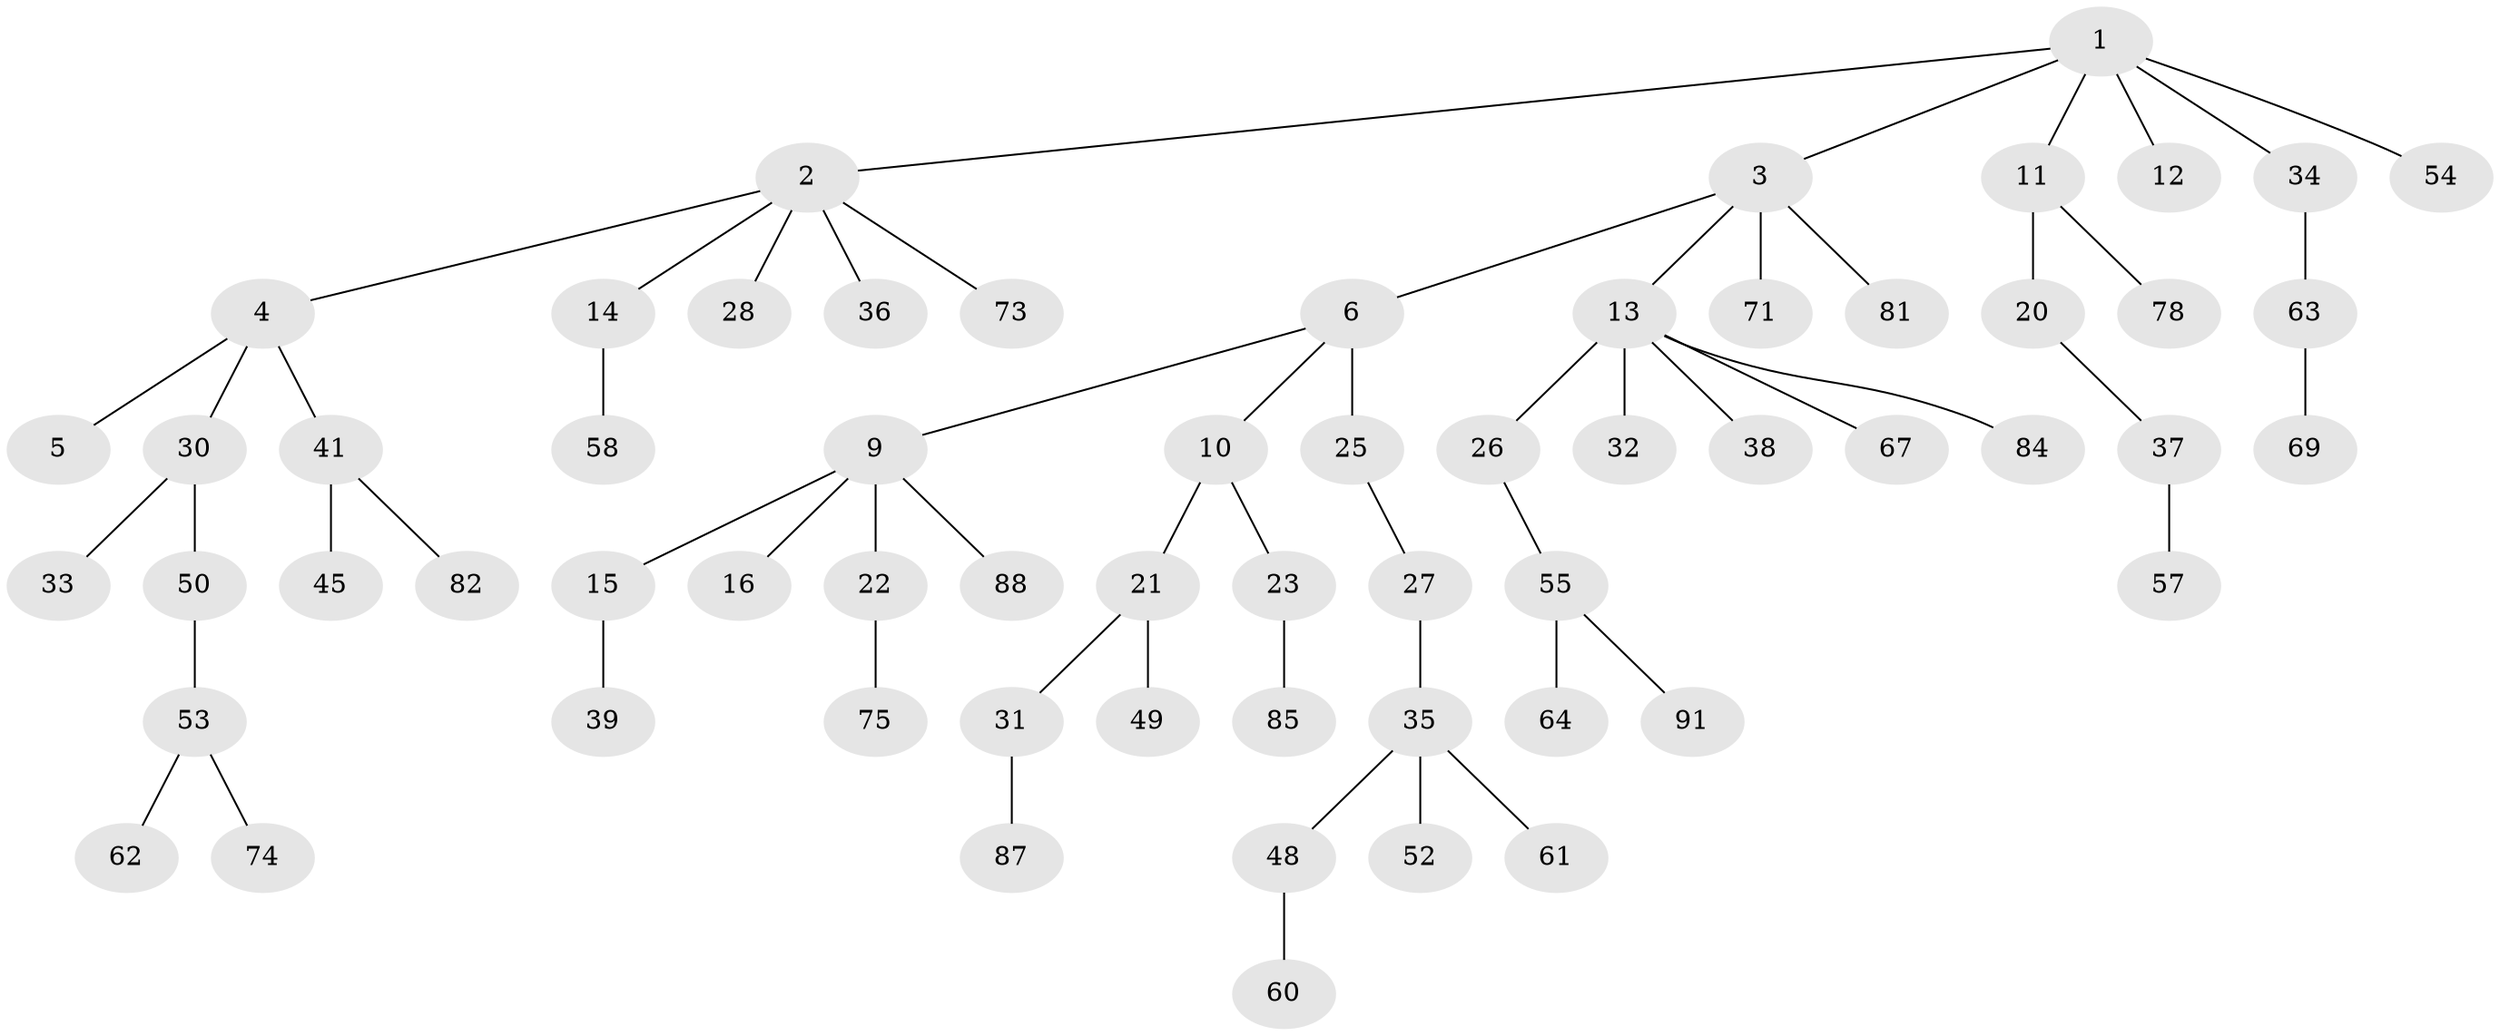 // original degree distribution, {7: 0.021505376344086023, 5: 0.03225806451612903, 4: 0.043010752688172046, 1: 0.5161290322580645, 3: 0.16129032258064516, 2: 0.21505376344086022, 6: 0.010752688172043012}
// Generated by graph-tools (version 1.1) at 2025/42/03/06/25 10:42:05]
// undirected, 62 vertices, 61 edges
graph export_dot {
graph [start="1"]
  node [color=gray90,style=filled];
  1 [super="+8"];
  2 [super="+18"];
  3 [super="+19"];
  4;
  5;
  6 [super="+7"];
  9 [super="+24"];
  10;
  11 [super="+72"];
  12 [super="+17"];
  13 [super="+68"];
  14 [super="+66"];
  15 [super="+80"];
  16;
  20 [super="+44"];
  21 [super="+79"];
  22 [super="+51"];
  23 [super="+29"];
  25;
  26 [super="+86"];
  27 [super="+47"];
  28;
  30 [super="+42"];
  31 [super="+40"];
  32 [super="+59"];
  33;
  34 [super="+43"];
  35 [super="+46"];
  36;
  37;
  38;
  39;
  41 [super="+93"];
  45;
  48 [super="+56"];
  49 [super="+90"];
  50;
  52;
  53 [super="+83"];
  54 [super="+70"];
  55 [super="+65"];
  57 [super="+89"];
  58 [super="+77"];
  60;
  61;
  62;
  63;
  64;
  67;
  69;
  71 [super="+92"];
  73;
  74 [super="+76"];
  75;
  78;
  81;
  82;
  84;
  85;
  87;
  88;
  91;
  1 -- 2;
  1 -- 3;
  1 -- 11;
  1 -- 12;
  1 -- 34;
  1 -- 54;
  2 -- 4;
  2 -- 14;
  2 -- 28;
  2 -- 36;
  2 -- 73;
  3 -- 6;
  3 -- 13;
  3 -- 81;
  3 -- 71;
  4 -- 5;
  4 -- 30;
  4 -- 41;
  6 -- 25;
  6 -- 9;
  6 -- 10;
  9 -- 15;
  9 -- 16;
  9 -- 22;
  9 -- 88;
  10 -- 21;
  10 -- 23;
  11 -- 20;
  11 -- 78;
  13 -- 26;
  13 -- 32;
  13 -- 38;
  13 -- 67;
  13 -- 84;
  14 -- 58;
  15 -- 39;
  20 -- 37;
  21 -- 31;
  21 -- 49;
  22 -- 75;
  23 -- 85;
  25 -- 27;
  26 -- 55;
  27 -- 35;
  30 -- 33;
  30 -- 50;
  31 -- 87;
  34 -- 63;
  35 -- 48;
  35 -- 52;
  35 -- 61;
  37 -- 57;
  41 -- 45;
  41 -- 82;
  48 -- 60;
  50 -- 53;
  53 -- 62;
  53 -- 74;
  55 -- 64;
  55 -- 91;
  63 -- 69;
}
